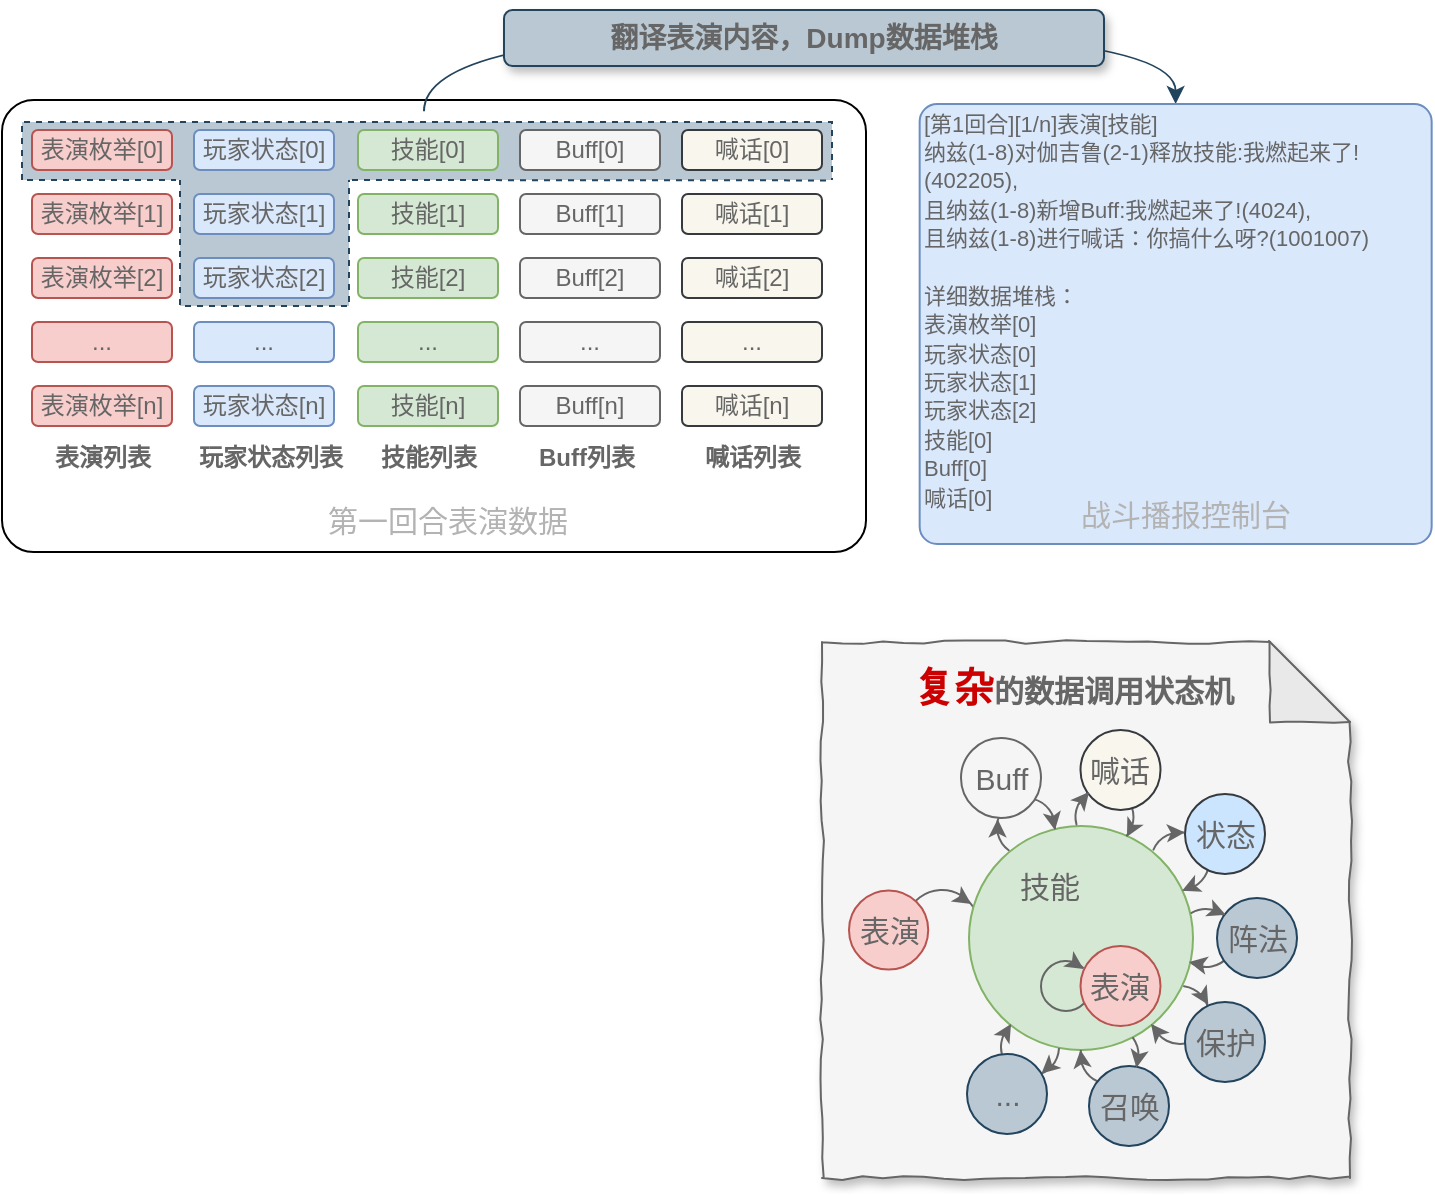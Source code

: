 <mxfile version="12.4.2" type="github" pages="1">
  <diagram id="CppMuLXEz-YhtIaLtme5" name="第 1 页">
    <mxGraphModel dx="1422" dy="745" grid="1" gridSize="4" guides="1" tooltips="1" connect="1" arrows="1" fold="1" page="1" pageScale="1" pageWidth="827" pageHeight="1169" math="0" shadow="0">
      <root>
        <mxCell id="0"/>
        <mxCell id="1" parent="0"/>
        <mxCell id="Hk4CvYtxmgZ1zVNIYbQp-71" value="" style="rounded=1;whiteSpace=wrap;html=1;comic=0;labelBackgroundColor=none;fontSize=13;arcSize=7;fillColor=none;shadow=0;" vertex="1" parent="1">
          <mxGeometry x="105" y="345" width="432" height="226" as="geometry"/>
        </mxCell>
        <mxCell id="Hk4CvYtxmgZ1zVNIYbQp-50" value="" style="shape=partialRectangle;verticalLabelPosition=bottom;verticalAlign=top;html=1;shape=mxgraph.basic.rect;fillColor2=none;strokeWidth=1;size=20;indent=5;dashed=1;comic=0;labelBackgroundColor=none;fillColor=#bac8d3;fontSize=13;strokeColor=#23445d;top=0;" vertex="1" parent="1">
          <mxGeometry x="194" y="383" width="84.5" height="65" as="geometry"/>
        </mxCell>
        <mxCell id="Hk4CvYtxmgZ1zVNIYbQp-47" value="" style="shape=partialRectangle;verticalLabelPosition=bottom;verticalAlign=top;html=1;shape=mxgraph.basic.rect;fillColor2=none;strokeWidth=1;size=20;indent=5;dashed=1;comic=0;labelBackgroundColor=none;fillColor=#bac8d3;fontSize=13;strokeColor=#23445d;bottom=0;" vertex="1" parent="1">
          <mxGeometry x="115" y="356" width="405" height="29" as="geometry"/>
        </mxCell>
        <mxCell id="Hk4CvYtxmgZ1zVNIYbQp-3" value="&lt;font color=&quot;#666666&quot;&gt;表演枚举[0]&lt;/font&gt;" style="rounded=1;whiteSpace=wrap;html=1;fillColor=#f8cecc;strokeColor=#b85450;" vertex="1" parent="1">
          <mxGeometry x="120" y="360" width="70" height="20" as="geometry"/>
        </mxCell>
        <mxCell id="Hk4CvYtxmgZ1zVNIYbQp-8" value="&lt;font color=&quot;#666666&quot;&gt;表演枚举[1]&lt;/font&gt;" style="rounded=1;whiteSpace=wrap;html=1;fillColor=#f8cecc;strokeColor=#b85450;" vertex="1" parent="1">
          <mxGeometry x="120" y="392" width="70" height="20" as="geometry"/>
        </mxCell>
        <mxCell id="Hk4CvYtxmgZ1zVNIYbQp-9" value="&lt;font color=&quot;#666666&quot;&gt;表演枚举[2]&lt;/font&gt;" style="rounded=1;whiteSpace=wrap;html=1;fillColor=#f8cecc;strokeColor=#b85450;" vertex="1" parent="1">
          <mxGeometry x="120" y="424" width="70" height="20" as="geometry"/>
        </mxCell>
        <mxCell id="Hk4CvYtxmgZ1zVNIYbQp-10" value="&lt;font color=&quot;#666666&quot;&gt;...&lt;/font&gt;" style="rounded=1;whiteSpace=wrap;html=1;fillColor=#f8cecc;strokeColor=#b85450;" vertex="1" parent="1">
          <mxGeometry x="120" y="456" width="70" height="20" as="geometry"/>
        </mxCell>
        <mxCell id="Hk4CvYtxmgZ1zVNIYbQp-11" value="&lt;font color=&quot;#666666&quot;&gt;玩家状态[0]&lt;/font&gt;" style="rounded=1;whiteSpace=wrap;html=1;fillColor=#dae8fc;strokeColor=#6c8ebf;" vertex="1" parent="1">
          <mxGeometry x="201" y="360" width="70" height="20" as="geometry"/>
        </mxCell>
        <mxCell id="Hk4CvYtxmgZ1zVNIYbQp-12" value="&lt;font color=&quot;#666666&quot;&gt;玩家状态[1]&lt;/font&gt;" style="rounded=1;whiteSpace=wrap;html=1;fillColor=#dae8fc;strokeColor=#6c8ebf;" vertex="1" parent="1">
          <mxGeometry x="201.0" y="392" width="70" height="20" as="geometry"/>
        </mxCell>
        <mxCell id="Hk4CvYtxmgZ1zVNIYbQp-13" value="&lt;font color=&quot;#666666&quot;&gt;玩家状态[2]&lt;/font&gt;" style="rounded=1;whiteSpace=wrap;html=1;fillColor=#dae8fc;strokeColor=#6c8ebf;" vertex="1" parent="1">
          <mxGeometry x="201.0" y="424" width="70" height="20" as="geometry"/>
        </mxCell>
        <mxCell id="Hk4CvYtxmgZ1zVNIYbQp-14" value="&lt;font color=&quot;#666666&quot;&gt;...&lt;/font&gt;" style="rounded=1;whiteSpace=wrap;html=1;fillColor=#dae8fc;strokeColor=#6c8ebf;" vertex="1" parent="1">
          <mxGeometry x="201.0" y="456" width="70" height="20" as="geometry"/>
        </mxCell>
        <mxCell id="Hk4CvYtxmgZ1zVNIYbQp-15" value="&lt;font color=&quot;#666666&quot;&gt;玩家状态[n]&lt;/font&gt;" style="rounded=1;whiteSpace=wrap;html=1;fillColor=#dae8fc;strokeColor=#6c8ebf;" vertex="1" parent="1">
          <mxGeometry x="201.0" y="488" width="70" height="20" as="geometry"/>
        </mxCell>
        <mxCell id="Hk4CvYtxmgZ1zVNIYbQp-16" value="&lt;font color=&quot;#666666&quot;&gt;表演枚举[n]&lt;br&gt;&lt;/font&gt;" style="rounded=1;whiteSpace=wrap;html=1;fillColor=#f8cecc;strokeColor=#b85450;" vertex="1" parent="1">
          <mxGeometry x="120" y="488" width="70" height="20" as="geometry"/>
        </mxCell>
        <mxCell id="Hk4CvYtxmgZ1zVNIYbQp-17" value="&lt;font color=&quot;#666666&quot;&gt;表演列表&lt;/font&gt;" style="text;html=1;strokeColor=none;fillColor=none;align=center;verticalAlign=middle;whiteSpace=wrap;rounded=0;comic=0;labelBorderColor=none;labelBackgroundColor=none;fontStyle=1" vertex="1" parent="1">
          <mxGeometry x="117.5" y="514" width="75" height="20" as="geometry"/>
        </mxCell>
        <mxCell id="Hk4CvYtxmgZ1zVNIYbQp-18" value="&lt;font color=&quot;#666666&quot;&gt;玩家状态列表&lt;/font&gt;" style="text;html=1;strokeColor=none;fillColor=none;align=center;verticalAlign=middle;whiteSpace=wrap;rounded=0;fontStyle=1" vertex="1" parent="1">
          <mxGeometry x="197.5" y="514" width="82.5" height="20" as="geometry"/>
        </mxCell>
        <mxCell id="Hk4CvYtxmgZ1zVNIYbQp-19" value="&lt;font color=&quot;#666666&quot;&gt;技能[0]&lt;/font&gt;" style="rounded=1;whiteSpace=wrap;html=1;fillColor=#d5e8d4;strokeColor=#82b366;" vertex="1" parent="1">
          <mxGeometry x="283" y="360" width="70" height="20" as="geometry"/>
        </mxCell>
        <mxCell id="Hk4CvYtxmgZ1zVNIYbQp-20" value="&lt;font color=&quot;#666666&quot;&gt;技能[1]&lt;/font&gt;" style="rounded=1;whiteSpace=wrap;html=1;fillColor=#d5e8d4;strokeColor=#82b366;" vertex="1" parent="1">
          <mxGeometry x="283.0" y="392" width="70" height="20" as="geometry"/>
        </mxCell>
        <mxCell id="Hk4CvYtxmgZ1zVNIYbQp-21" value="&lt;font color=&quot;#666666&quot;&gt;技能[2]&lt;/font&gt;" style="rounded=1;whiteSpace=wrap;html=1;fillColor=#d5e8d4;strokeColor=#82b366;" vertex="1" parent="1">
          <mxGeometry x="283.0" y="424" width="70" height="20" as="geometry"/>
        </mxCell>
        <mxCell id="Hk4CvYtxmgZ1zVNIYbQp-22" value="&lt;font color=&quot;#666666&quot;&gt;...&lt;/font&gt;" style="rounded=1;whiteSpace=wrap;html=1;fillColor=#d5e8d4;strokeColor=#82b366;" vertex="1" parent="1">
          <mxGeometry x="283.0" y="456" width="70" height="20" as="geometry"/>
        </mxCell>
        <mxCell id="Hk4CvYtxmgZ1zVNIYbQp-23" value="&lt;font color=&quot;#666666&quot;&gt;技能[n]&lt;/font&gt;" style="rounded=1;whiteSpace=wrap;html=1;fillColor=#d5e8d4;strokeColor=#82b366;" vertex="1" parent="1">
          <mxGeometry x="283.0" y="488" width="70" height="20" as="geometry"/>
        </mxCell>
        <mxCell id="Hk4CvYtxmgZ1zVNIYbQp-24" value="&lt;font color=&quot;#666666&quot;&gt;技能列表&lt;/font&gt;" style="text;html=1;strokeColor=none;fillColor=none;align=center;verticalAlign=middle;whiteSpace=wrap;rounded=0;fontStyle=1" vertex="1" parent="1">
          <mxGeometry x="276.75" y="514" width="82.5" height="20" as="geometry"/>
        </mxCell>
        <mxCell id="Hk4CvYtxmgZ1zVNIYbQp-26" value="&lt;font color=&quot;#666666&quot;&gt;Buff[0]&lt;/font&gt;" style="rounded=1;whiteSpace=wrap;html=1;fillColor=#f5f5f5;strokeColor=#666666;fontColor=#333333;" vertex="1" parent="1">
          <mxGeometry x="364" y="360" width="70" height="20" as="geometry"/>
        </mxCell>
        <mxCell id="Hk4CvYtxmgZ1zVNIYbQp-27" value="&lt;font color=&quot;#666666&quot;&gt;Buff[1]&lt;/font&gt;" style="rounded=1;whiteSpace=wrap;html=1;fillColor=#f5f5f5;strokeColor=#666666;fontColor=#333333;" vertex="1" parent="1">
          <mxGeometry x="364.0" y="392" width="70" height="20" as="geometry"/>
        </mxCell>
        <mxCell id="Hk4CvYtxmgZ1zVNIYbQp-28" value="&lt;font color=&quot;#666666&quot;&gt;Buff[2]&lt;/font&gt;" style="rounded=1;whiteSpace=wrap;html=1;fillColor=#f5f5f5;strokeColor=#666666;fontColor=#333333;" vertex="1" parent="1">
          <mxGeometry x="364.0" y="424" width="70" height="20" as="geometry"/>
        </mxCell>
        <mxCell id="Hk4CvYtxmgZ1zVNIYbQp-29" value="&lt;font color=&quot;#666666&quot;&gt;...&lt;/font&gt;" style="rounded=1;whiteSpace=wrap;html=1;fillColor=#f5f5f5;strokeColor=#666666;fontColor=#333333;" vertex="1" parent="1">
          <mxGeometry x="364.0" y="456" width="70" height="20" as="geometry"/>
        </mxCell>
        <mxCell id="Hk4CvYtxmgZ1zVNIYbQp-30" value="&lt;font color=&quot;#666666&quot;&gt;Buff[n]&lt;/font&gt;" style="rounded=1;whiteSpace=wrap;html=1;fillColor=#f5f5f5;strokeColor=#666666;fontColor=#333333;" vertex="1" parent="1">
          <mxGeometry x="364.0" y="488" width="70" height="20" as="geometry"/>
        </mxCell>
        <mxCell id="Hk4CvYtxmgZ1zVNIYbQp-31" value="&lt;font color=&quot;#666666&quot;&gt;Buff列表&lt;/font&gt;" style="text;html=1;strokeColor=none;fillColor=none;align=center;verticalAlign=middle;whiteSpace=wrap;rounded=0;fontStyle=1" vertex="1" parent="1">
          <mxGeometry x="356.25" y="514" width="82.5" height="20" as="geometry"/>
        </mxCell>
        <mxCell id="Hk4CvYtxmgZ1zVNIYbQp-35" value="&lt;font color=&quot;#666666&quot;&gt;喊话[0]&lt;/font&gt;" style="rounded=1;whiteSpace=wrap;html=1;fillColor=#f9f7ed;strokeColor=#36393d;" vertex="1" parent="1">
          <mxGeometry x="445" y="360" width="70" height="20" as="geometry"/>
        </mxCell>
        <mxCell id="Hk4CvYtxmgZ1zVNIYbQp-36" value="&lt;font color=&quot;#666666&quot;&gt;喊话[1]&lt;/font&gt;" style="rounded=1;whiteSpace=wrap;html=1;fillColor=#f9f7ed;strokeColor=#36393d;" vertex="1" parent="1">
          <mxGeometry x="445" y="392" width="70" height="20" as="geometry"/>
        </mxCell>
        <mxCell id="Hk4CvYtxmgZ1zVNIYbQp-37" value="&lt;font color=&quot;#666666&quot;&gt;喊话[2]&lt;/font&gt;" style="rounded=1;whiteSpace=wrap;html=1;fillColor=#f9f7ed;strokeColor=#36393d;" vertex="1" parent="1">
          <mxGeometry x="445" y="424" width="70" height="20" as="geometry"/>
        </mxCell>
        <mxCell id="Hk4CvYtxmgZ1zVNIYbQp-38" value="&lt;font color=&quot;#666666&quot;&gt;...&lt;/font&gt;" style="rounded=1;whiteSpace=wrap;html=1;fillColor=#f9f7ed;strokeColor=#36393d;" vertex="1" parent="1">
          <mxGeometry x="445" y="456" width="70" height="20" as="geometry"/>
        </mxCell>
        <mxCell id="Hk4CvYtxmgZ1zVNIYbQp-39" value="&lt;font color=&quot;#666666&quot;&gt;喊话[n]&lt;/font&gt;" style="rounded=1;whiteSpace=wrap;html=1;fillColor=#f9f7ed;strokeColor=#36393d;" vertex="1" parent="1">
          <mxGeometry x="445" y="488" width="70" height="20" as="geometry"/>
        </mxCell>
        <mxCell id="Hk4CvYtxmgZ1zVNIYbQp-40" value="&lt;font color=&quot;#666666&quot;&gt;喊话列表&lt;/font&gt;" style="text;html=1;strokeColor=none;fillColor=none;align=center;verticalAlign=middle;whiteSpace=wrap;rounded=0;fontStyle=1" vertex="1" parent="1">
          <mxGeometry x="438.75" y="514" width="82.5" height="20" as="geometry"/>
        </mxCell>
        <mxCell id="Hk4CvYtxmgZ1zVNIYbQp-70" style="edgeStyle=orthogonalEdgeStyle;curved=1;rounded=0;orthogonalLoop=1;jettySize=auto;html=1;exitX=0.5;exitY=0;exitDx=0;exitDy=0;entryX=0.418;entryY=-0.002;entryDx=0;entryDy=0;entryPerimeter=0;startArrow=classic;startFill=1;endArrow=none;endFill=0;strokeColor=#23445D;fontSize=13;fontColor=#F8CECC;" edge="1" parent="1" source="Hk4CvYtxmgZ1zVNIYbQp-54">
          <mxGeometry relative="1" as="geometry">
            <mxPoint x="315.997" y="350.667" as="targetPoint"/>
            <Array as="points">
              <mxPoint x="691.83" y="311"/>
              <mxPoint x="315.83" y="311"/>
            </Array>
          </mxGeometry>
        </mxCell>
        <mxCell id="Hk4CvYtxmgZ1zVNIYbQp-54" value="&lt;font style=&quot;font-size: 11px&quot;&gt;&lt;font color=&quot;#666666&quot; style=&quot;font-size: 11px&quot;&gt;[第1回合][1/n]表演[技能]&lt;br style=&quot;font-size: 11px&quot;&gt;&lt;div style=&quot;font-size: 11px&quot;&gt;&lt;/div&gt;纳兹(1-8)对伽吉鲁(2-1)释放技能:我燃起来了!(402205),&lt;br style=&quot;font-size: 11px&quot;&gt;且纳兹(1-8)新增Buff:我燃起来了!(4024),&lt;br style=&quot;font-size: 11px&quot;&gt;且纳兹(1-8)进行喊话：你搞什么呀?(1001007)&lt;br&gt;&lt;/font&gt;&lt;/font&gt;&lt;font color=&quot;#666666&quot; style=&quot;font-size: 11px&quot;&gt;&lt;font style=&quot;font-size: 11px&quot;&gt;&lt;br&gt;详细数据堆栈：&lt;br&gt;表演枚举[0]&lt;br&gt;&lt;/font&gt;&lt;/font&gt;&lt;span style=&quot;color: rgb(102 , 102 , 102) ; font-size: 11px&quot;&gt;玩家状态[0]&lt;br&gt;&lt;/span&gt;&lt;span style=&quot;color: rgb(102 , 102 , 102) ; font-size: 11px&quot;&gt;玩家状态[1]&lt;br&gt;&lt;/span&gt;&lt;span style=&quot;color: rgb(102 , 102 , 102) ; font-size: 11px&quot;&gt;玩家状态[2]&lt;br&gt;&lt;/span&gt;&lt;span style=&quot;color: rgb(102 , 102 , 102) ; font-size: 11px&quot;&gt;技能[0]&lt;br&gt;&lt;/span&gt;&lt;span style=&quot;color: rgb(102 , 102 , 102) ; font-size: 11px&quot;&gt;Buff[0]&lt;br&gt;&lt;/span&gt;&lt;span style=&quot;color: rgb(102 , 102 , 102) ; font-size: 11px&quot;&gt;喊话[0]&lt;br&gt;&lt;/span&gt;&lt;font color=&quot;#666666&quot; style=&quot;font-size: 11px&quot;&gt;&lt;br&gt;&lt;/font&gt;" style="text;html=1;align=left;verticalAlign=middle;whiteSpace=wrap;rounded=1;shadow=0;comic=0;glass=0;fillColor=#dae8fc;strokeColor=#6c8ebf;arcSize=4;" vertex="1" parent="1">
          <mxGeometry x="563.83" y="347" width="256" height="220" as="geometry"/>
        </mxCell>
        <mxCell id="Hk4CvYtxmgZ1zVNIYbQp-59" value="" style="endArrow=none;dashed=1;html=1;fontSize=13;fontColor=#F8CECC;strokeColor=#23445D;" edge="1" parent="1">
          <mxGeometry width="50" height="50" relative="1" as="geometry">
            <mxPoint x="117.5" y="385" as="sourcePoint"/>
            <mxPoint x="192" y="385" as="targetPoint"/>
          </mxGeometry>
        </mxCell>
        <mxCell id="Hk4CvYtxmgZ1zVNIYbQp-60" value="" style="endArrow=none;dashed=1;html=1;fontSize=13;fontColor=#F8CECC;strokeColor=#23445D;entryX=0.997;entryY=1.007;entryDx=0;entryDy=0;entryPerimeter=0;" edge="1" parent="1" target="Hk4CvYtxmgZ1zVNIYbQp-47">
          <mxGeometry width="50" height="50" relative="1" as="geometry">
            <mxPoint x="280" y="385" as="sourcePoint"/>
            <mxPoint x="354.5" y="385" as="targetPoint"/>
          </mxGeometry>
        </mxCell>
        <mxCell id="Hk4CvYtxmgZ1zVNIYbQp-62" value="&lt;font style=&quot;font-size: 14px&quot;&gt;&lt;font color=&quot;#666666&quot; style=&quot;font-size: 14px&quot;&gt;翻译表演内容，Dump&lt;/font&gt;&lt;span style=&quot;color: rgb(102 , 102 , 102)&quot;&gt;数据堆栈&lt;/span&gt;&lt;/font&gt;" style="text;html=1;align=center;verticalAlign=middle;whiteSpace=wrap;rounded=1;shadow=1;comic=0;glass=0;fillColor=#bac8d3;strokeColor=#23445d;fontStyle=1" vertex="1" parent="1">
          <mxGeometry x="356" y="300" width="300" height="28" as="geometry"/>
        </mxCell>
        <mxCell id="Hk4CvYtxmgZ1zVNIYbQp-65" value="&lt;p style=&quot;font-size: 15px;&quot;&gt;&lt;font style=&quot;font-size: 15px;&quot; color=&quot;#b3b3b3&quot;&gt;战斗播报控制台&lt;/font&gt;&lt;/p&gt;" style="text;html=1;strokeColor=none;fillColor=none;align=center;verticalAlign=middle;whiteSpace=wrap;rounded=0;comic=0;fontSize=15;" vertex="1" parent="1">
          <mxGeometry x="577" y="542" width="240" height="20" as="geometry"/>
        </mxCell>
        <mxCell id="Hk4CvYtxmgZ1zVNIYbQp-73" value="&lt;p style=&quot;font-size: 15px;&quot;&gt;&lt;font style=&quot;font-size: 15px;&quot; color=&quot;#b3b3b3&quot;&gt;第一回合表演数据&lt;/font&gt;&lt;/p&gt;" style="text;html=1;strokeColor=none;fillColor=none;align=center;verticalAlign=middle;whiteSpace=wrap;rounded=0;comic=0;fontSize=15;" vertex="1" parent="1">
          <mxGeometry x="208" y="545" width="240" height="20" as="geometry"/>
        </mxCell>
        <mxCell id="Hk4CvYtxmgZ1zVNIYbQp-82" value="" style="shape=note;whiteSpace=wrap;html=1;backgroundOutline=1;darkOpacity=0.05;shadow=1;comic=1;labelBackgroundColor=none;strokeColor=#666666;fillColor=#f5f5f5;fontSize=15;fontColor=#333333;align=center;size=40;" vertex="1" parent="1">
          <mxGeometry x="515" y="616" width="264" height="268" as="geometry"/>
        </mxCell>
        <mxCell id="Hk4CvYtxmgZ1zVNIYbQp-143" value="" style="group" vertex="1" connectable="0" parent="1">
          <mxGeometry x="528.5" y="660" width="224" height="208" as="geometry"/>
        </mxCell>
        <mxCell id="Hk4CvYtxmgZ1zVNIYbQp-95" value="" style="endArrow=classic;html=1;strokeColor=#666666;fontSize=15;fontColor=#F8CECC;" edge="1" parent="Hk4CvYtxmgZ1zVNIYbQp-143">
          <mxGeometry width="50" height="50" relative="1" as="geometry">
            <mxPoint x="55.11" y="83" as="sourcePoint"/>
            <mxPoint x="61.11" y="87" as="targetPoint"/>
          </mxGeometry>
        </mxCell>
        <mxCell id="Hk4CvYtxmgZ1zVNIYbQp-96" value="" style="verticalLabelPosition=bottom;verticalAlign=top;html=1;shape=mxgraph.basic.arc;startAngle=0.805;endAngle=0.178;shadow=0;comic=1;labelBackgroundColor=none;strokeColor=#666666;fillColor=none;fontSize=15;fontColor=#F8CECC;align=center;" vertex="1" parent="Hk4CvYtxmgZ1zVNIYbQp-143">
          <mxGeometry x="28" y="80" width="37" height="37" as="geometry"/>
        </mxCell>
        <mxCell id="Hk4CvYtxmgZ1zVNIYbQp-84" value="&lt;font color=&quot;#666666&quot;&gt;表演&lt;/font&gt;" style="ellipse;whiteSpace=wrap;html=1;aspect=fixed;shadow=0;comic=1;labelBackgroundColor=none;strokeColor=#b85450;fillColor=#f8cecc;fontSize=15;align=center;" vertex="1" parent="Hk4CvYtxmgZ1zVNIYbQp-143">
          <mxGeometry y="80.19" width="39.61" height="39.61" as="geometry"/>
        </mxCell>
        <mxCell id="Hk4CvYtxmgZ1zVNIYbQp-85" value="" style="ellipse;whiteSpace=wrap;html=1;aspect=fixed;shadow=0;comic=1;labelBackgroundColor=none;strokeColor=#82b366;fillColor=#d5e8d4;fontSize=15;align=center;" vertex="1" parent="Hk4CvYtxmgZ1zVNIYbQp-143">
          <mxGeometry x="60" y="48" width="112" height="112" as="geometry"/>
        </mxCell>
        <mxCell id="Hk4CvYtxmgZ1zVNIYbQp-100" value="&lt;font color=&quot;#666666&quot;&gt;技能&lt;/font&gt;" style="text;html=1;strokeColor=none;fillColor=none;align=center;verticalAlign=middle;whiteSpace=wrap;rounded=0;shadow=0;comic=1;labelBackgroundColor=none;fontSize=15;fontColor=#F8CECC;" vertex="1" parent="Hk4CvYtxmgZ1zVNIYbQp-143">
          <mxGeometry x="80" y="68" width="40" height="20" as="geometry"/>
        </mxCell>
        <mxCell id="Hk4CvYtxmgZ1zVNIYbQp-102" value="" style="verticalLabelPosition=bottom;verticalAlign=top;html=1;shape=mxgraph.basic.arc;startAngle=0.376;endAngle=0.119;shadow=0;comic=1;labelBackgroundColor=none;strokeColor=#666666;fillColor=none;fontSize=15;fontColor=#F8CECC;align=center;" vertex="1" parent="Hk4CvYtxmgZ1zVNIYbQp-143">
          <mxGeometry x="96" y="115.5" width="25" height="25" as="geometry"/>
        </mxCell>
        <mxCell id="Hk4CvYtxmgZ1zVNIYbQp-101" value="&lt;font color=&quot;#666666&quot;&gt;表演&lt;/font&gt;" style="ellipse;whiteSpace=wrap;html=1;aspect=fixed;shadow=0;comic=1;labelBackgroundColor=none;strokeColor=#b85450;fillColor=#f8cecc;fontSize=15;align=center;" vertex="1" parent="Hk4CvYtxmgZ1zVNIYbQp-143">
          <mxGeometry x="115.75" y="108" width="40" height="40" as="geometry"/>
        </mxCell>
        <mxCell id="Hk4CvYtxmgZ1zVNIYbQp-103" value="" style="endArrow=classic;html=1;strokeColor=#666666;fontSize=15;fontColor=#F8CECC;endFill=1;" edge="1" parent="Hk4CvYtxmgZ1zVNIYbQp-143">
          <mxGeometry width="50" height="50" relative="1" as="geometry">
            <mxPoint x="111.25" y="115.5" as="sourcePoint"/>
            <mxPoint x="117.25" y="119.5" as="targetPoint"/>
          </mxGeometry>
        </mxCell>
        <mxCell id="Hk4CvYtxmgZ1zVNIYbQp-116" value="" style="verticalLabelPosition=bottom;verticalAlign=top;html=1;shape=mxgraph.basic.arc;startAngle=0.917;endAngle=0.579;shadow=0;comic=1;labelBackgroundColor=none;strokeColor=#666666;fillColor=none;fontSize=15;fontColor=#F8CECC;align=center;" vertex="1" parent="Hk4CvYtxmgZ1zVNIYbQp-143">
          <mxGeometry x="164" y="89.5" width="29" height="29" as="geometry"/>
        </mxCell>
        <mxCell id="Hk4CvYtxmgZ1zVNIYbQp-108" value="&lt;font color=&quot;#666666&quot;&gt;阵法&lt;/font&gt;" style="ellipse;whiteSpace=wrap;html=1;aspect=fixed;shadow=0;comic=1;labelBackgroundColor=none;fontSize=15;align=center;fillColor=#bac8d3;strokeColor=#23445d;" vertex="1" parent="Hk4CvYtxmgZ1zVNIYbQp-143">
          <mxGeometry x="184" y="84" width="40" height="40" as="geometry"/>
        </mxCell>
        <mxCell id="Hk4CvYtxmgZ1zVNIYbQp-118" value="" style="verticalLabelPosition=bottom;verticalAlign=top;html=1;shape=mxgraph.basic.arc;startAngle=0.022;endAngle=0.687;shadow=0;comic=1;labelBackgroundColor=none;strokeColor=#666666;fillColor=none;fontSize=15;fontColor=#F8CECC;align=center;" vertex="1" parent="Hk4CvYtxmgZ1zVNIYbQp-143">
          <mxGeometry x="151" y="128" width="29" height="29" as="geometry"/>
        </mxCell>
        <mxCell id="Hk4CvYtxmgZ1zVNIYbQp-110" value="&lt;font color=&quot;#666666&quot;&gt;保护&lt;/font&gt;" style="ellipse;whiteSpace=wrap;html=1;aspect=fixed;shadow=0;comic=1;labelBackgroundColor=none;strokeColor=#23445d;fillColor=#bac8d3;fontSize=15;align=center;" vertex="1" parent="Hk4CvYtxmgZ1zVNIYbQp-143">
          <mxGeometry x="168" y="136" width="40" height="40" as="geometry"/>
        </mxCell>
        <mxCell id="Hk4CvYtxmgZ1zVNIYbQp-119" value="" style="verticalLabelPosition=bottom;verticalAlign=top;html=1;shape=mxgraph.basic.arc;startAngle=0.15;endAngle=0.774;shadow=0;comic=1;labelBackgroundColor=none;strokeColor=#666666;fillColor=none;fontSize=15;fontColor=#F8CECC;align=center;" vertex="1" parent="Hk4CvYtxmgZ1zVNIYbQp-143">
          <mxGeometry x="115.75" y="148" width="29" height="29" as="geometry"/>
        </mxCell>
        <mxCell id="Hk4CvYtxmgZ1zVNIYbQp-111" value="&lt;font color=&quot;#666666&quot;&gt;召唤&lt;/font&gt;" style="ellipse;whiteSpace=wrap;html=1;aspect=fixed;shadow=0;comic=1;labelBackgroundColor=none;strokeColor=#23445d;fillColor=#bac8d3;fontSize=15;align=center;" vertex="1" parent="Hk4CvYtxmgZ1zVNIYbQp-143">
          <mxGeometry x="120" y="168" width="40" height="40" as="geometry"/>
        </mxCell>
        <mxCell id="Hk4CvYtxmgZ1zVNIYbQp-120" value="" style="verticalLabelPosition=bottom;verticalAlign=top;html=1;shape=mxgraph.basic.arc;startAngle=0.26;endAngle=0.879;shadow=0;comic=1;labelBackgroundColor=none;strokeColor=#666666;fillColor=none;fontSize=15;fontColor=#F8CECC;align=center;" vertex="1" parent="Hk4CvYtxmgZ1zVNIYbQp-143">
          <mxGeometry x="76" y="144" width="29" height="29" as="geometry"/>
        </mxCell>
        <mxCell id="Hk4CvYtxmgZ1zVNIYbQp-112" value="&lt;font color=&quot;#666666&quot;&gt;...&lt;/font&gt;" style="ellipse;whiteSpace=wrap;html=1;aspect=fixed;shadow=0;comic=1;labelBackgroundColor=none;strokeColor=#23445d;fillColor=#bac8d3;fontSize=15;align=center;" vertex="1" parent="Hk4CvYtxmgZ1zVNIYbQp-143">
          <mxGeometry x="59" y="162" width="40" height="40" as="geometry"/>
        </mxCell>
        <mxCell id="Hk4CvYtxmgZ1zVNIYbQp-121" value="" style="verticalLabelPosition=bottom;verticalAlign=top;html=1;shape=mxgraph.basic.arc;startAngle=0.816;endAngle=0.476;shadow=0;comic=1;labelBackgroundColor=none;strokeColor=#666666;fillColor=none;fontSize=15;fontColor=#F8CECC;align=center;" vertex="1" parent="Hk4CvYtxmgZ1zVNIYbQp-143">
          <mxGeometry x="151" y="51.19" width="29" height="29" as="geometry"/>
        </mxCell>
        <mxCell id="Hk4CvYtxmgZ1zVNIYbQp-109" value="&lt;font color=&quot;#666666&quot;&gt;状态&lt;/font&gt;" style="ellipse;whiteSpace=wrap;html=1;aspect=fixed;shadow=0;comic=1;labelBackgroundColor=none;strokeColor=#36393d;fillColor=#cce5ff;fontSize=15;align=center;" vertex="1" parent="Hk4CvYtxmgZ1zVNIYbQp-143">
          <mxGeometry x="168" y="32" width="40" height="40" as="geometry"/>
        </mxCell>
        <mxCell id="Hk4CvYtxmgZ1zVNIYbQp-122" value="" style="verticalLabelPosition=bottom;verticalAlign=top;html=1;shape=mxgraph.basic.arc;startAngle=0.708;endAngle=0.36;shadow=0;comic=1;labelBackgroundColor=none;strokeColor=#666666;fillColor=none;fontSize=15;fontColor=#F8CECC;align=center;" vertex="1" parent="Hk4CvYtxmgZ1zVNIYbQp-143">
          <mxGeometry x="113.25" y="29" width="29" height="29" as="geometry"/>
        </mxCell>
        <mxCell id="Hk4CvYtxmgZ1zVNIYbQp-105" value="&lt;font color=&quot;#666666&quot;&gt;喊话&lt;/font&gt;" style="ellipse;whiteSpace=wrap;html=1;aspect=fixed;shadow=0;comic=1;labelBackgroundColor=none;strokeColor=#36393d;fillColor=#f9f7ed;fontSize=15;align=center;" vertex="1" parent="Hk4CvYtxmgZ1zVNIYbQp-143">
          <mxGeometry x="115.75" width="40" height="40" as="geometry"/>
        </mxCell>
        <mxCell id="Hk4CvYtxmgZ1zVNIYbQp-123" value="" style="verticalLabelPosition=bottom;verticalAlign=top;html=1;shape=mxgraph.basic.arc;startAngle=0.602;endAngle=0.257;shadow=0;comic=1;labelBackgroundColor=none;strokeColor=#666666;fillColor=none;fontSize=15;fontColor=#F8CECC;align=center;" vertex="1" parent="Hk4CvYtxmgZ1zVNIYbQp-143">
          <mxGeometry x="74" y="34" width="29" height="29" as="geometry"/>
        </mxCell>
        <mxCell id="Hk4CvYtxmgZ1zVNIYbQp-104" value="&lt;font color=&quot;#666666&quot;&gt;Buff&lt;/font&gt;" style="ellipse;whiteSpace=wrap;html=1;aspect=fixed;shadow=0;comic=1;labelBackgroundColor=none;strokeColor=#666666;fillColor=#f5f5f5;fontSize=15;align=center;fontColor=#333333;" vertex="1" parent="Hk4CvYtxmgZ1zVNIYbQp-143">
          <mxGeometry x="56" y="4" width="40" height="40" as="geometry"/>
        </mxCell>
        <mxCell id="Hk4CvYtxmgZ1zVNIYbQp-124" value="" style="endArrow=classic;html=1;strokeColor=#666666;fontSize=15;fontColor=#F8CECC;exitX=0.954;exitY=0.289;exitDx=0;exitDy=0;exitPerimeter=0;" edge="1" parent="Hk4CvYtxmgZ1zVNIYbQp-143">
          <mxGeometry width="50" height="50" relative="1" as="geometry">
            <mxPoint x="101.666" y="42.381" as="sourcePoint"/>
            <mxPoint x="103" y="50" as="targetPoint"/>
          </mxGeometry>
        </mxCell>
        <mxCell id="Hk4CvYtxmgZ1zVNIYbQp-125" value="" style="endArrow=classic;html=1;strokeColor=#666666;fontSize=15;fontColor=#F8CECC;entryX=0.046;entryY=0.367;entryDx=0;entryDy=0;entryPerimeter=0;exitX=0.01;exitY=0.556;exitDx=0;exitDy=0;exitPerimeter=0;" edge="1" parent="Hk4CvYtxmgZ1zVNIYbQp-143" source="Hk4CvYtxmgZ1zVNIYbQp-123">
          <mxGeometry width="50" height="50" relative="1" as="geometry">
            <mxPoint x="73.464" y="49.573" as="sourcePoint"/>
            <mxPoint x="74.334" y="44.643" as="targetPoint"/>
          </mxGeometry>
        </mxCell>
        <mxCell id="Hk4CvYtxmgZ1zVNIYbQp-126" value="" style="endArrow=classic;html=1;strokeColor=#666666;fontSize=15;fontColor=#F8CECC;entryX=0.046;entryY=0.367;entryDx=0;entryDy=0;entryPerimeter=0;exitX=0.024;exitY=0.279;exitDx=0;exitDy=0;exitPerimeter=0;" edge="1" parent="Hk4CvYtxmgZ1zVNIYbQp-143">
          <mxGeometry width="50" height="50" relative="1" as="geometry">
            <mxPoint x="114.946" y="37.091" as="sourcePoint"/>
            <mxPoint x="120.044" y="31.003" as="targetPoint"/>
          </mxGeometry>
        </mxCell>
        <mxCell id="Hk4CvYtxmgZ1zVNIYbQp-127" value="" style="endArrow=classic;html=1;strokeColor=#666666;fontSize=15;fontColor=#F8CECC;exitX=0.989;exitY=0.613;exitDx=0;exitDy=0;exitPerimeter=0;entryX=0.887;entryY=0.806;entryDx=0;entryDy=0;entryPerimeter=0;" edge="1" parent="Hk4CvYtxmgZ1zVNIYbQp-143">
          <mxGeometry width="50" height="50" relative="1" as="geometry">
            <mxPoint x="141.931" y="47.777" as="sourcePoint"/>
            <mxPoint x="138.973" y="53.374" as="targetPoint"/>
          </mxGeometry>
        </mxCell>
        <mxCell id="Hk4CvYtxmgZ1zVNIYbQp-128" value="" style="endArrow=classic;html=1;strokeColor=#666666;fontSize=15;fontColor=#F8CECC;entryX=0.046;entryY=0.367;entryDx=0;entryDy=0;entryPerimeter=0;exitX=0.381;exitY=0.009;exitDx=0;exitDy=0;exitPerimeter=0;" edge="1" parent="Hk4CvYtxmgZ1zVNIYbQp-143" source="Hk4CvYtxmgZ1zVNIYbQp-121">
          <mxGeometry width="50" height="50" relative="1" as="geometry">
            <mxPoint x="162.906" y="57.281" as="sourcePoint"/>
            <mxPoint x="168.004" y="51.193" as="targetPoint"/>
          </mxGeometry>
        </mxCell>
        <mxCell id="Hk4CvYtxmgZ1zVNIYbQp-129" value="" style="endArrow=classic;html=1;strokeColor=#666666;fontSize=15;fontColor=#F8CECC;exitX=0.721;exitY=0.943;exitDx=0;exitDy=0;exitPerimeter=0;entryX=0.57;entryY=1.007;entryDx=0;entryDy=0;entryPerimeter=0;" edge="1" parent="Hk4CvYtxmgZ1zVNIYbQp-143">
          <mxGeometry width="50" height="50" relative="1" as="geometry">
            <mxPoint x="172.909" y="77.537" as="sourcePoint"/>
            <mxPoint x="166.53" y="80.393" as="targetPoint"/>
          </mxGeometry>
        </mxCell>
        <mxCell id="Hk4CvYtxmgZ1zVNIYbQp-130" value="" style="endArrow=classic;html=1;strokeColor=#666666;fontSize=15;fontColor=#F8CECC;entryX=0.083;entryY=0.209;entryDx=0;entryDy=0;entryPerimeter=0;exitX=0.741;exitY=0.073;exitDx=0;exitDy=0;exitPerimeter=0;endFill=1;" edge="1" parent="Hk4CvYtxmgZ1zVNIYbQp-143">
          <mxGeometry width="50" height="50" relative="1" as="geometry">
            <mxPoint x="186.489" y="91.617" as="sourcePoint"/>
            <mxPoint x="188.32" y="92.36" as="targetPoint"/>
          </mxGeometry>
        </mxCell>
        <mxCell id="Hk4CvYtxmgZ1zVNIYbQp-132" value="" style="endArrow=classic;html=1;strokeColor=#666666;fontSize=15;fontColor=#F8CECC;exitX=0.455;exitY=0.963;exitDx=0;exitDy=0;exitPerimeter=0;entryX=0.57;entryY=1.007;entryDx=0;entryDy=0;entryPerimeter=0;" edge="1" parent="Hk4CvYtxmgZ1zVNIYbQp-143" source="Hk4CvYtxmgZ1zVNIYbQp-116">
          <mxGeometry width="50" height="50" relative="1" as="geometry">
            <mxPoint x="178.819" y="117.761" as="sourcePoint"/>
            <mxPoint x="170" y="116.003" as="targetPoint"/>
          </mxGeometry>
        </mxCell>
        <mxCell id="Hk4CvYtxmgZ1zVNIYbQp-133" value="" style="endArrow=classic;html=1;strokeColor=#666666;fontSize=15;fontColor=#F8CECC;entryX=0.988;entryY=0.323;entryDx=0;entryDy=0;entryPerimeter=0;exitX=0.891;exitY=0.161;exitDx=0;exitDy=0;exitPerimeter=0;" edge="1" parent="Hk4CvYtxmgZ1zVNIYbQp-143" source="Hk4CvYtxmgZ1zVNIYbQp-118" target="Hk4CvYtxmgZ1zVNIYbQp-118">
          <mxGeometry width="50" height="50" relative="1" as="geometry">
            <mxPoint x="174.049" y="136.261" as="sourcePoint"/>
            <mxPoint x="180.004" y="136.003" as="targetPoint"/>
          </mxGeometry>
        </mxCell>
        <mxCell id="Hk4CvYtxmgZ1zVNIYbQp-134" value="" style="endArrow=classic;html=1;strokeColor=#666666;fontSize=15;fontColor=#F8CECC;exitX=0.146;exitY=0.874;exitDx=0;exitDy=0;exitPerimeter=0;entryX=0.57;entryY=1.007;entryDx=0;entryDy=0;entryPerimeter=0;" edge="1" parent="Hk4CvYtxmgZ1zVNIYbQp-143">
          <mxGeometry width="50" height="50" relative="1" as="geometry">
            <mxPoint x="155.234" y="152.346" as="sourcePoint"/>
            <mxPoint x="151" y="147.003" as="targetPoint"/>
          </mxGeometry>
        </mxCell>
        <mxCell id="Hk4CvYtxmgZ1zVNIYbQp-135" value="" style="endArrow=classic;html=1;strokeColor=#666666;fontSize=15;fontColor=#F8CECC;exitX=0.741;exitY=0.073;exitDx=0;exitDy=0;exitPerimeter=0;endFill=1;entryX=0.965;entryY=0.687;entryDx=0;entryDy=0;entryPerimeter=0;" edge="1" parent="Hk4CvYtxmgZ1zVNIYbQp-143">
          <mxGeometry width="50" height="50" relative="1" as="geometry">
            <mxPoint x="144.749" y="163.067" as="sourcePoint"/>
            <mxPoint x="143.735" y="168.923" as="targetPoint"/>
          </mxGeometry>
        </mxCell>
        <mxCell id="Hk4CvYtxmgZ1zVNIYbQp-138" value="" style="endArrow=classic;html=1;strokeColor=#666666;fontSize=15;fontColor=#F8CECC;exitX=0.018;exitY=0.569;exitDx=0;exitDy=0;exitPerimeter=0;entryX=0.57;entryY=1.007;entryDx=0;entryDy=0;entryPerimeter=0;" edge="1" parent="Hk4CvYtxmgZ1zVNIYbQp-143" source="Hk4CvYtxmgZ1zVNIYbQp-119">
          <mxGeometry width="50" height="50" relative="1" as="geometry">
            <mxPoint x="119.984" y="165.346" as="sourcePoint"/>
            <mxPoint x="115.75" y="160.003" as="targetPoint"/>
          </mxGeometry>
        </mxCell>
        <mxCell id="Hk4CvYtxmgZ1zVNIYbQp-139" value="" style="endArrow=classic;html=1;strokeColor=#666666;fontSize=15;fontColor=#F8CECC;exitX=0.819;exitY=0.848;exitDx=0;exitDy=0;exitPerimeter=0;endFill=1;entryX=0.932;entryY=0.243;entryDx=0;entryDy=0;entryPerimeter=0;" edge="1" parent="Hk4CvYtxmgZ1zVNIYbQp-143">
          <mxGeometry width="50" height="50" relative="1" as="geometry">
            <mxPoint x="99.751" y="168.592" as="sourcePoint"/>
            <mxPoint x="96.28" y="171.72" as="targetPoint"/>
          </mxGeometry>
        </mxCell>
        <mxCell id="Hk4CvYtxmgZ1zVNIYbQp-140" value="" style="endArrow=classic;html=1;strokeColor=#666666;fontSize=15;fontColor=#F8CECC;exitX=0.05;exitY=0.285;exitDx=0;exitDy=0;exitPerimeter=0;entryX=0.57;entryY=1.007;entryDx=0;entryDy=0;entryPerimeter=0;" edge="1" parent="Hk4CvYtxmgZ1zVNIYbQp-143">
          <mxGeometry width="50" height="50" relative="1" as="geometry">
            <mxPoint x="78.45" y="151.265" as="sourcePoint"/>
            <mxPoint x="81" y="147.003" as="targetPoint"/>
          </mxGeometry>
        </mxCell>
        <mxCell id="Hk4CvYtxmgZ1zVNIYbQp-150" value="&lt;b&gt;&lt;font color=&quot;#cc0000&quot; style=&quot;font-size: 20px&quot;&gt;复杂&lt;/font&gt;&lt;font color=&quot;#666666&quot;&gt;的数据调用状态机&lt;/font&gt;&lt;/b&gt;" style="text;html=1;strokeColor=none;fillColor=none;align=center;verticalAlign=middle;whiteSpace=wrap;rounded=0;shadow=0;comic=1;labelBackgroundColor=none;fontSize=15;fontColor=#F8CECC;" vertex="1" parent="1">
          <mxGeometry x="554.5" y="628" width="172" height="20" as="geometry"/>
        </mxCell>
      </root>
    </mxGraphModel>
  </diagram>
</mxfile>

